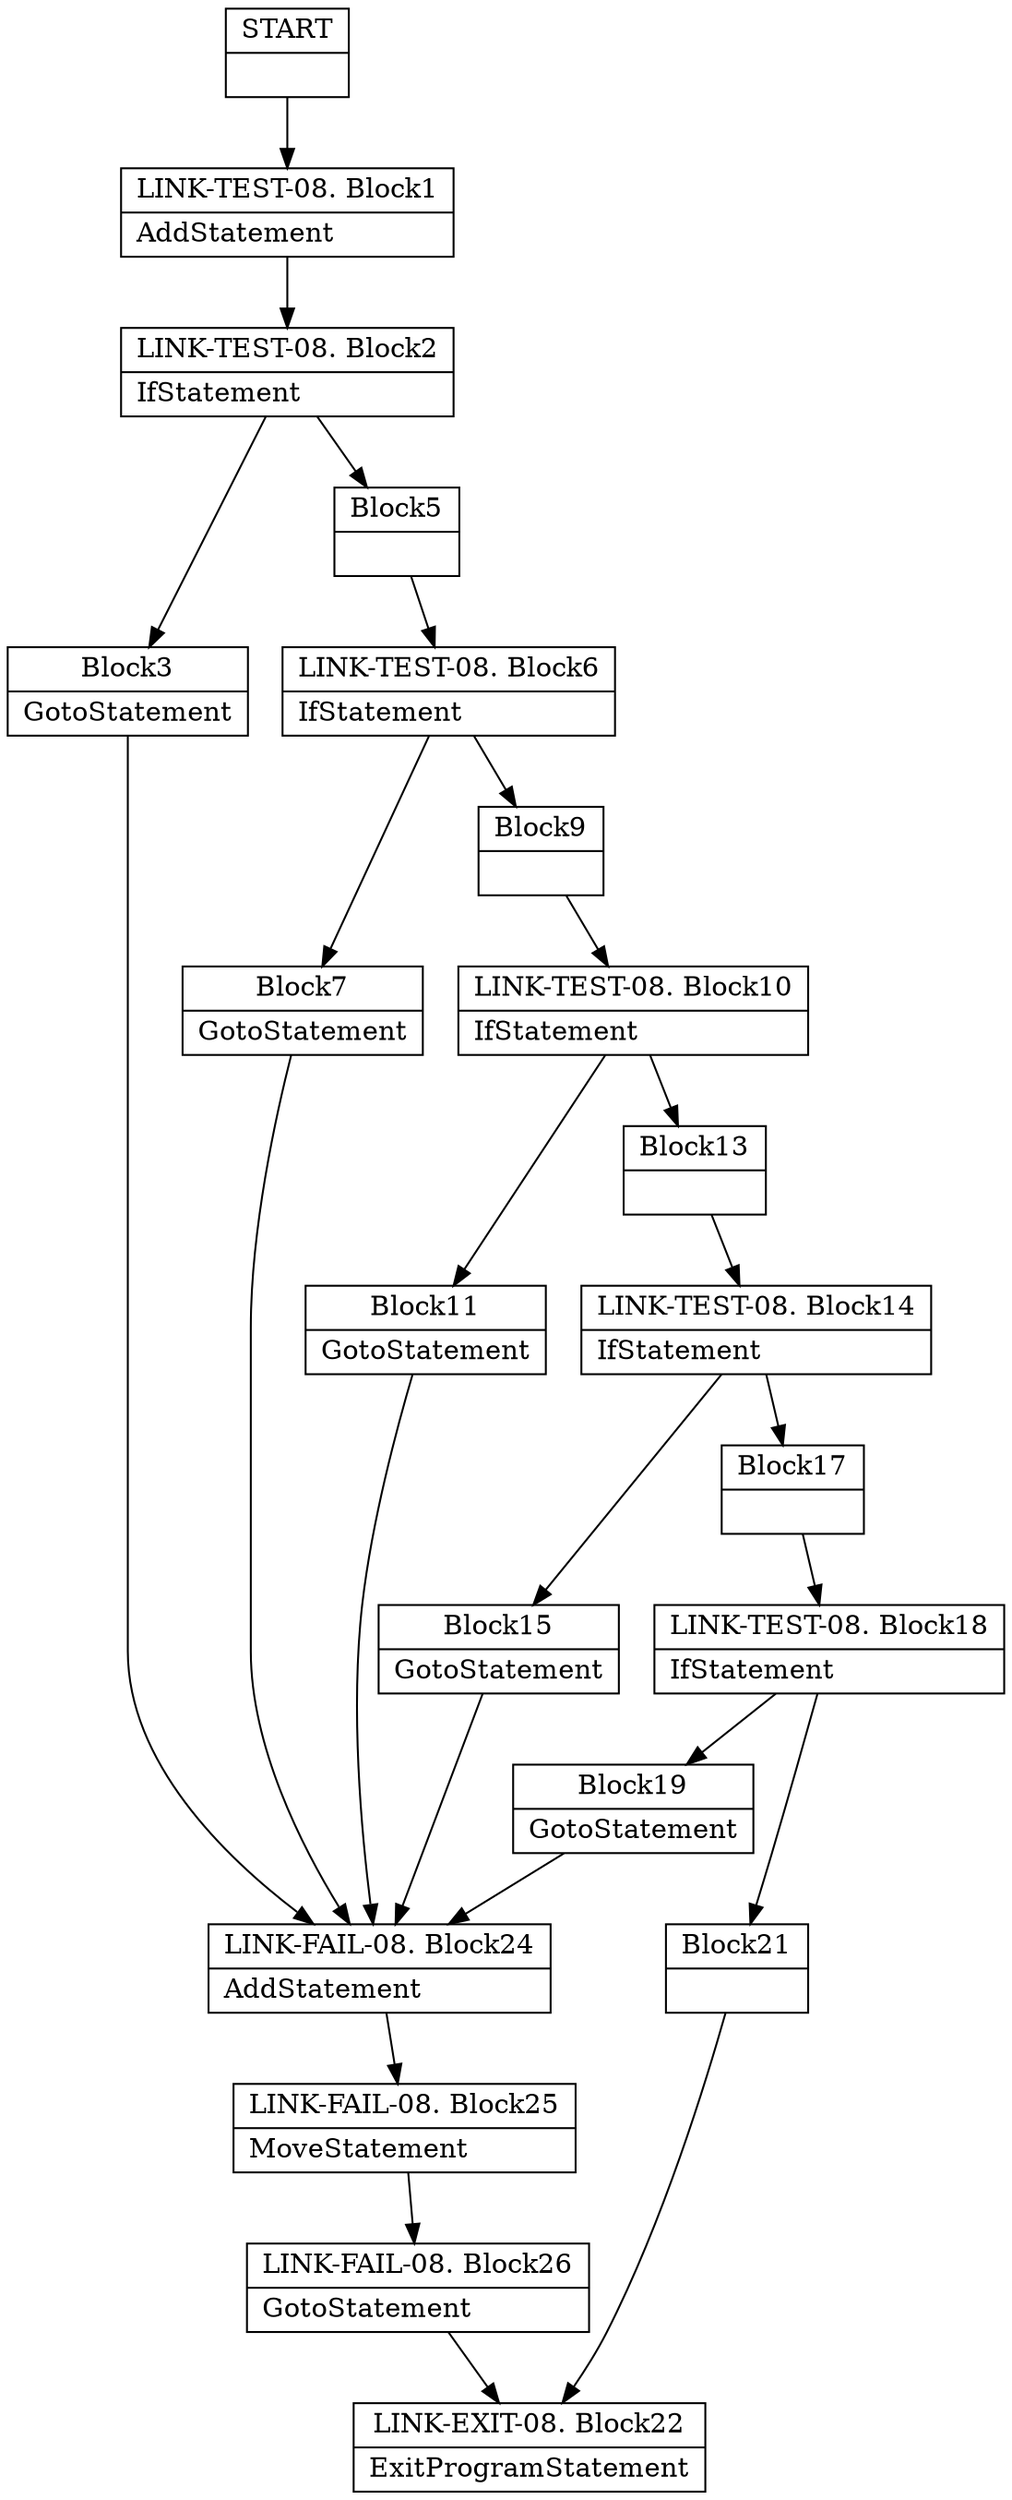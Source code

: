 digraph Cfg {
node [
shape = "record"
]

edge [
arrowtail = "empty"
]
Block0 [
label = "{START|}"
]
Block1 [
label = "{LINK-TEST-08. Block1|AddStatement\l}"
]
Block2 [
label = "{LINK-TEST-08. Block2|IfStatement\l}"
]
Block3 [
label = "{Block3|GotoStatement\l}"
]
Block24 [
label = "{LINK-FAIL-08. Block24|AddStatement\l}"
]
Block25 [
label = "{LINK-FAIL-08. Block25|MoveStatement\l}"
]
Block26 [
label = "{LINK-FAIL-08. Block26|GotoStatement\l}"
]
Block22 [
label = "{LINK-EXIT-08. Block22|ExitProgramStatement\l}"
]
Block5 [
label = "{Block5|}"
]
Block6 [
label = "{LINK-TEST-08. Block6|IfStatement\l}"
]
Block7 [
label = "{Block7|GotoStatement\l}"
]
Block9 [
label = "{Block9|}"
]
Block10 [
label = "{LINK-TEST-08. Block10|IfStatement\l}"
]
Block11 [
label = "{Block11|GotoStatement\l}"
]
Block13 [
label = "{Block13|}"
]
Block14 [
label = "{LINK-TEST-08. Block14|IfStatement\l}"
]
Block15 [
label = "{Block15|GotoStatement\l}"
]
Block17 [
label = "{Block17|}"
]
Block18 [
label = "{LINK-TEST-08. Block18|IfStatement\l}"
]
Block19 [
label = "{Block19|GotoStatement\l}"
]
Block21 [
label = "{Block21|}"
]
Block0 -> Block1
Block1 -> Block2
Block2 -> Block3
Block2 -> Block5
Block3 -> Block24
Block24 -> Block25
Block25 -> Block26
Block26 -> Block22
Block5 -> Block6
Block6 -> Block7
Block6 -> Block9
Block7 -> Block24
Block9 -> Block10
Block10 -> Block11
Block10 -> Block13
Block11 -> Block24
Block13 -> Block14
Block14 -> Block15
Block14 -> Block17
Block15 -> Block24
Block17 -> Block18
Block18 -> Block19
Block18 -> Block21
Block19 -> Block24
Block21 -> Block22

}
